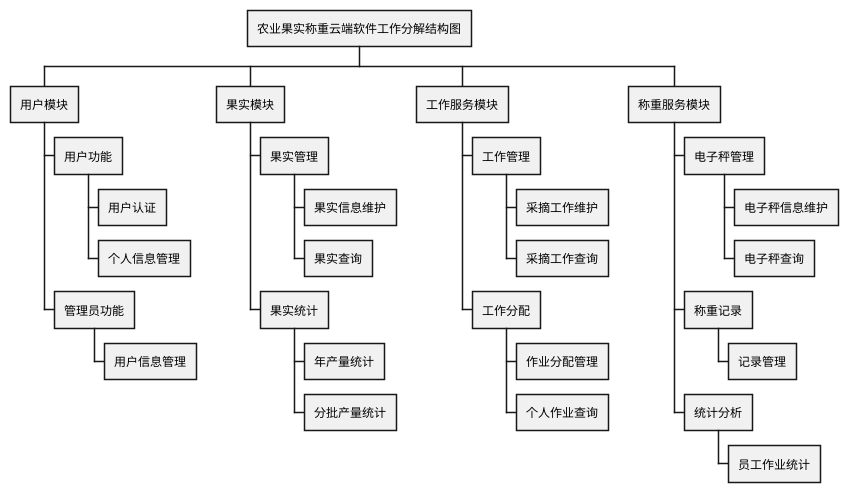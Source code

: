 @startwbs
* 农业果实称重云端软件工作分解结构图

** 用户模块
*** 用户功能
**** 用户认证
**** 个人信息管理
*** 管理员功能
**** 用户信息管理

** 果实模块
*** 果实管理
**** 果实信息维护
**** 果实查询
*** 果实统计
**** 年产量统计
**** 分批产量统计

** 工作服务模块
*** 工作管理
**** 采摘工作维护
**** 采摘工作查询
*** 工作分配
**** 作业分配管理
**** 个人作业查询

** 称重服务模块
*** 电子秤管理
**** 电子秤信息维护
**** 电子秤查询
*** 称重记录
**** 记录管理
*** 统计分析
**** 员工作业统计

@endwbs
